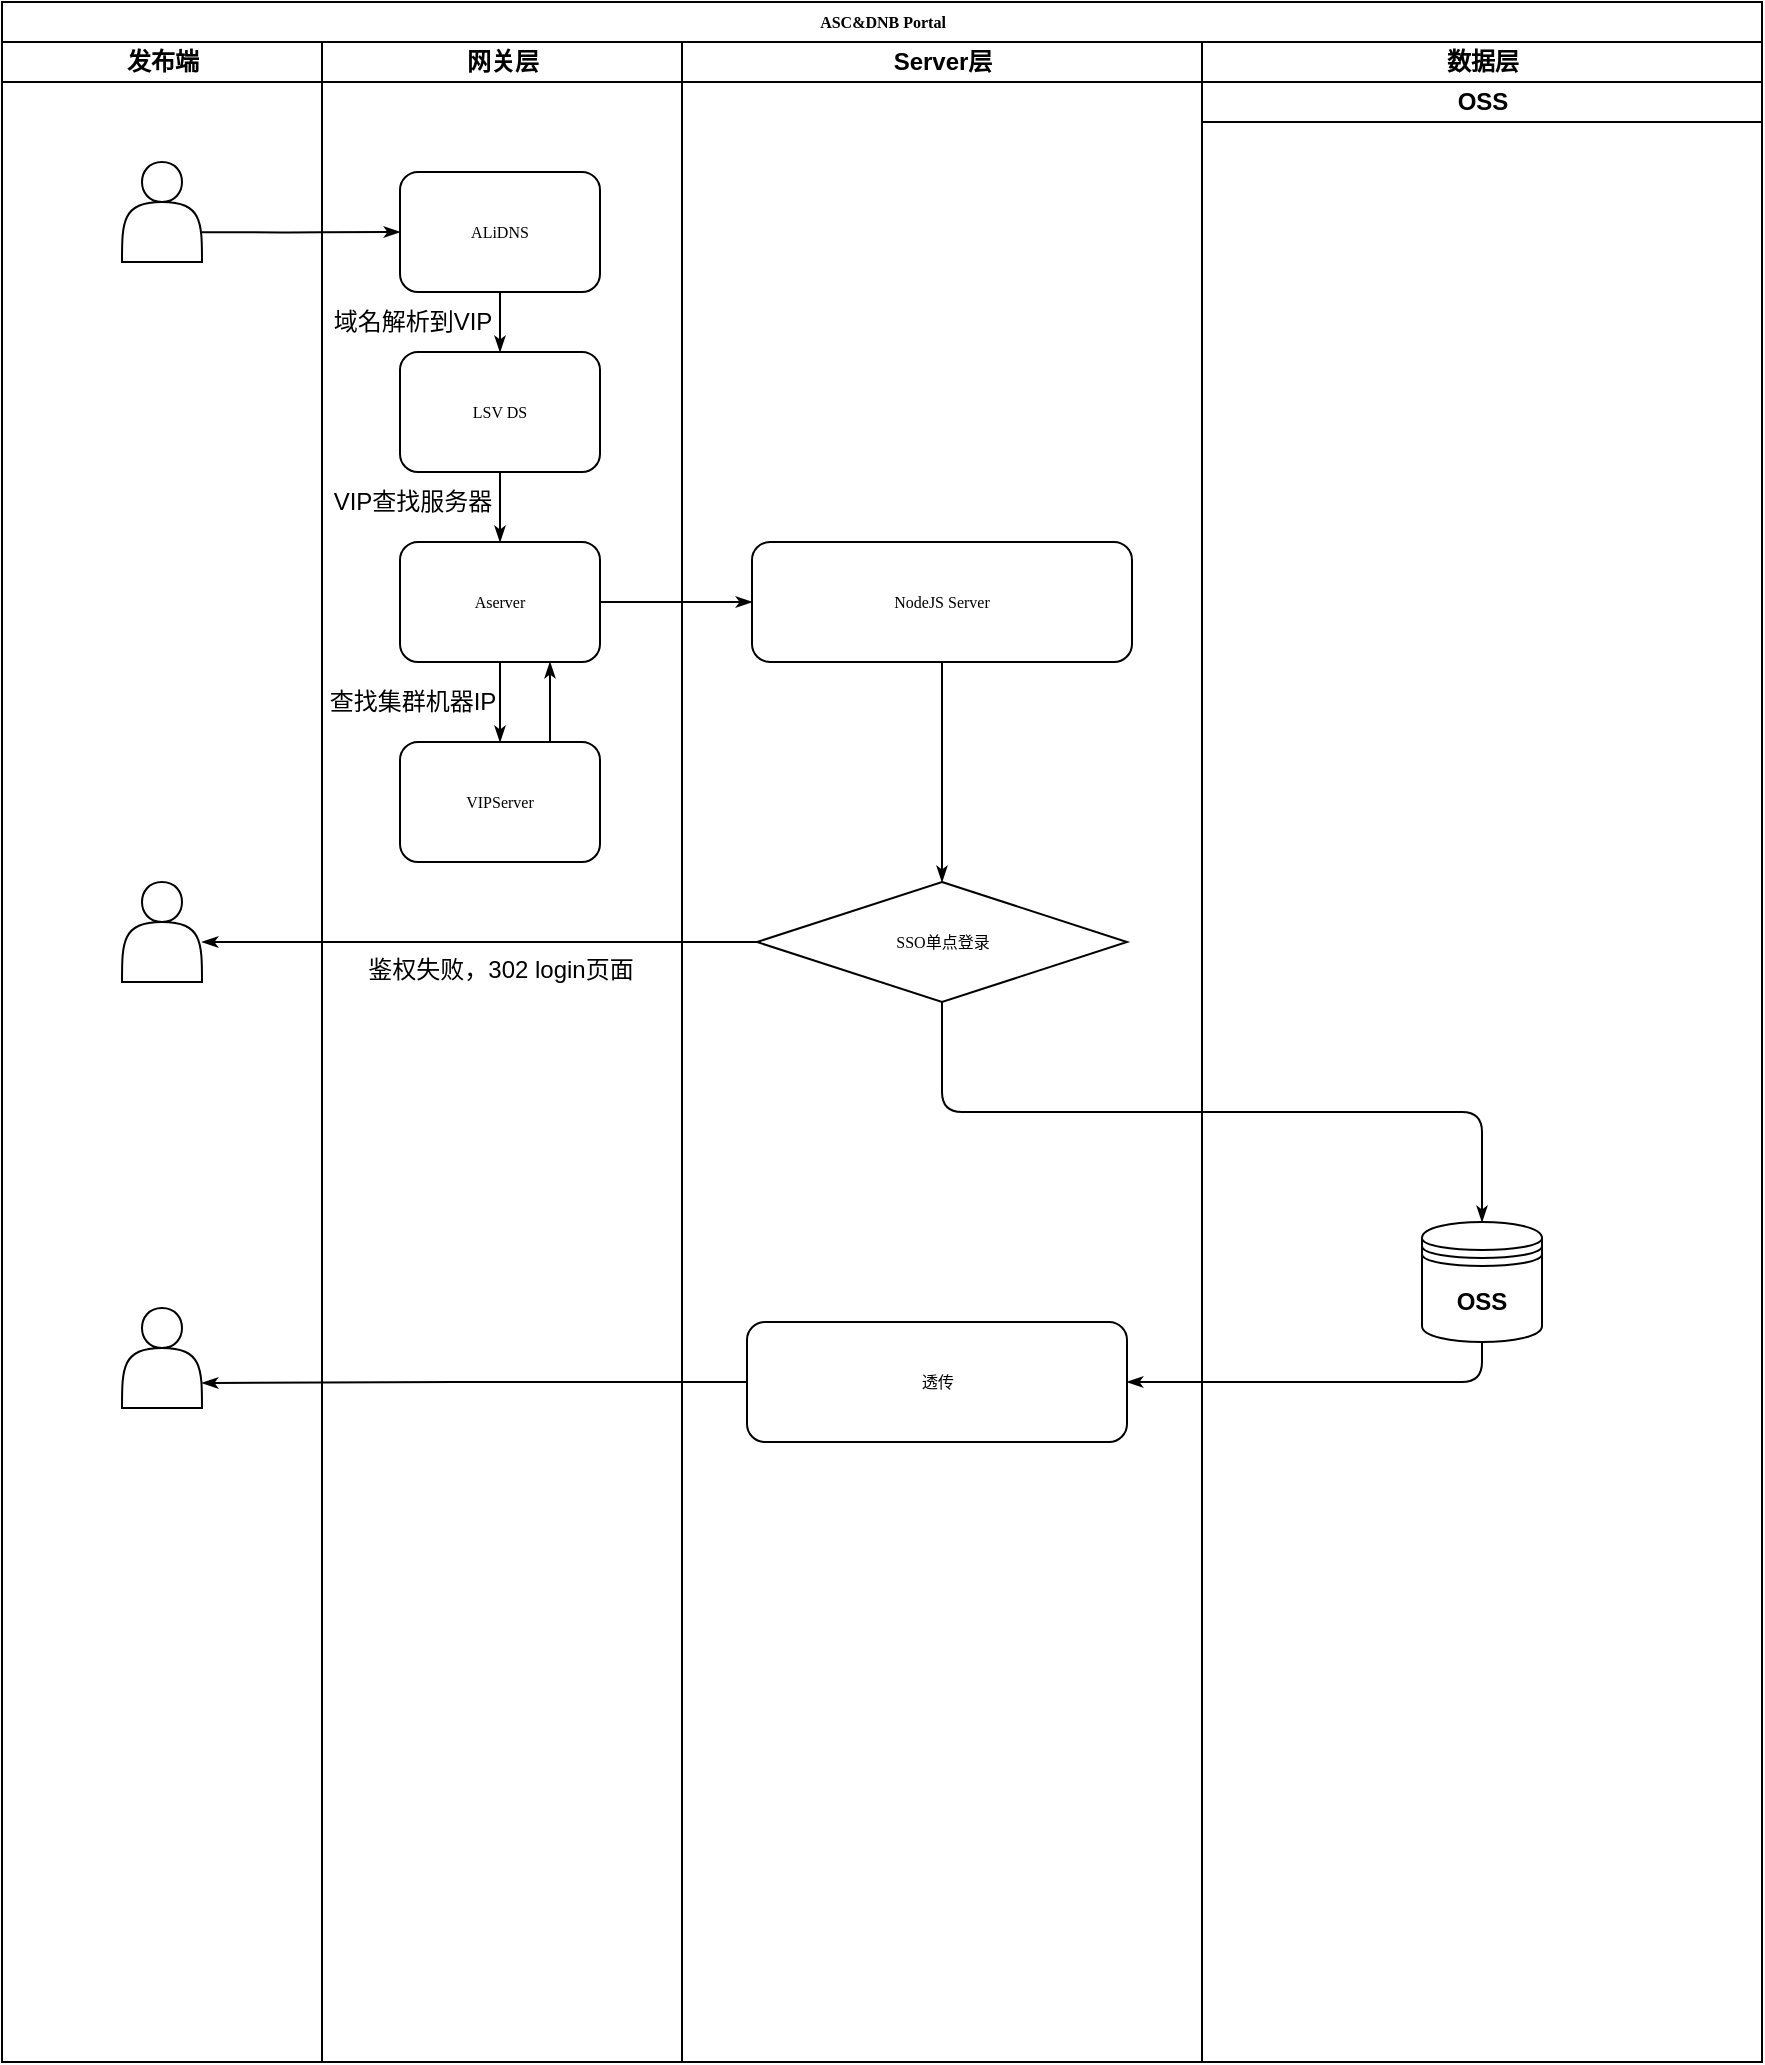 <mxfile version="18.2.0" type="github">
  <diagram name="Page-1" id="74e2e168-ea6b-b213-b513-2b3c1d86103e">
    <mxGraphModel dx="873" dy="512" grid="1" gridSize="10" guides="1" tooltips="1" connect="1" arrows="1" fold="1" page="1" pageScale="1" pageWidth="1100" pageHeight="850" background="none" math="0" shadow="0">
      <root>
        <mxCell id="0" />
        <mxCell id="1" parent="0" />
        <mxCell id="77e6c97f196da883-1" value="ASC&amp;amp;DNB Portal" style="swimlane;html=1;childLayout=stackLayout;startSize=20;rounded=0;shadow=0;labelBackgroundColor=none;strokeWidth=1;fontFamily=Verdana;fontSize=8;align=center;" parent="1" vertex="1">
          <mxGeometry x="70" y="40" width="880" height="1030" as="geometry" />
        </mxCell>
        <mxCell id="77e6c97f196da883-2" value="发布端" style="swimlane;html=1;startSize=20;" parent="77e6c97f196da883-1" vertex="1">
          <mxGeometry y="20" width="160" height="1010" as="geometry" />
        </mxCell>
        <mxCell id="hVIOwAaKkfjhpu5tAFnX-1" value="" style="shape=actor;whiteSpace=wrap;html=1;" parent="77e6c97f196da883-2" vertex="1">
          <mxGeometry x="60" y="60" width="40" height="50" as="geometry" />
        </mxCell>
        <mxCell id="hVIOwAaKkfjhpu5tAFnX-23" value="" style="shape=actor;whiteSpace=wrap;html=1;" parent="77e6c97f196da883-2" vertex="1">
          <mxGeometry x="60" y="633" width="40" height="50" as="geometry" />
        </mxCell>
        <mxCell id="hVIOwAaKkfjhpu5tAFnX-60" value="" style="shape=actor;whiteSpace=wrap;html=1;" parent="77e6c97f196da883-2" vertex="1">
          <mxGeometry x="60" y="420" width="40" height="50" as="geometry" />
        </mxCell>
        <mxCell id="77e6c97f196da883-26" style="edgeStyle=orthogonalEdgeStyle;rounded=1;html=1;labelBackgroundColor=none;startArrow=none;startFill=0;startSize=5;endArrow=classicThin;endFill=1;endSize=5;jettySize=auto;orthogonalLoop=1;strokeWidth=1;fontFamily=Verdana;fontSize=8;exitX=0.999;exitY=0.703;exitDx=0;exitDy=0;exitPerimeter=0;" parent="77e6c97f196da883-1" source="hVIOwAaKkfjhpu5tAFnX-1" target="77e6c97f196da883-11" edge="1">
          <mxGeometry relative="1" as="geometry">
            <mxPoint x="120" y="115" as="sourcePoint" />
          </mxGeometry>
        </mxCell>
        <mxCell id="77e6c97f196da883-39" style="edgeStyle=orthogonalEdgeStyle;rounded=1;html=1;labelBackgroundColor=none;startArrow=none;startFill=0;startSize=5;endArrow=classicThin;endFill=1;endSize=5;jettySize=auto;orthogonalLoop=1;strokeWidth=1;fontFamily=Verdana;fontSize=8" parent="77e6c97f196da883-1" edge="1">
          <mxGeometry relative="1" as="geometry">
            <mxPoint x="600" y="690" as="sourcePoint" />
          </mxGeometry>
        </mxCell>
        <mxCell id="77e6c97f196da883-40" style="edgeStyle=orthogonalEdgeStyle;rounded=1;html=1;labelBackgroundColor=none;startArrow=none;startFill=0;startSize=5;endArrow=classicThin;endFill=1;endSize=5;jettySize=auto;orthogonalLoop=1;strokeWidth=1;fontFamily=Verdana;fontSize=8" parent="77e6c97f196da883-1" edge="1">
          <mxGeometry relative="1" as="geometry">
            <mxPoint x="770" y="690" as="sourcePoint" />
          </mxGeometry>
        </mxCell>
        <mxCell id="107ba76e4e335f99-1" style="edgeStyle=orthogonalEdgeStyle;rounded=1;html=1;labelBackgroundColor=none;startArrow=none;startFill=0;startSize=5;endArrow=classicThin;endFill=1;endSize=5;jettySize=auto;orthogonalLoop=1;strokeWidth=1;fontFamily=Verdana;fontSize=8" parent="77e6c97f196da883-1" edge="1">
          <mxGeometry relative="1" as="geometry">
            <mxPoint x="610" y="450" as="sourcePoint" />
          </mxGeometry>
        </mxCell>
        <mxCell id="107ba76e4e335f99-3" style="edgeStyle=orthogonalEdgeStyle;rounded=1;html=1;labelBackgroundColor=none;startArrow=none;startFill=0;startSize=5;endArrow=classicThin;endFill=1;endSize=5;jettySize=auto;orthogonalLoop=1;strokeColor=#000000;strokeWidth=1;fontFamily=Verdana;fontSize=8;fontColor=#000000;" parent="77e6c97f196da883-1" edge="1">
          <mxGeometry relative="1" as="geometry">
            <mxPoint x="610" y="610" as="targetPoint" />
          </mxGeometry>
        </mxCell>
        <mxCell id="77e6c97f196da883-3" value="网关层" style="swimlane;html=1;startSize=20;" parent="77e6c97f196da883-1" vertex="1">
          <mxGeometry x="160" y="20" width="180" height="1010" as="geometry" />
        </mxCell>
        <mxCell id="77e6c97f196da883-11" value="ALiDNS" style="rounded=1;whiteSpace=wrap;html=1;shadow=0;labelBackgroundColor=none;strokeWidth=1;fontFamily=Verdana;fontSize=8;align=center;" parent="77e6c97f196da883-3" vertex="1">
          <mxGeometry x="39" y="65" width="100" height="60" as="geometry" />
        </mxCell>
        <mxCell id="77e6c97f196da883-9" value="LSV DS" style="rounded=1;whiteSpace=wrap;html=1;shadow=0;labelBackgroundColor=none;strokeWidth=1;fontFamily=Verdana;fontSize=8;align=center;" parent="77e6c97f196da883-3" vertex="1">
          <mxGeometry x="39" y="155" width="100" height="60" as="geometry" />
        </mxCell>
        <mxCell id="hVIOwAaKkfjhpu5tAFnX-2" style="edgeStyle=orthogonalEdgeStyle;rounded=1;html=1;labelBackgroundColor=none;startArrow=none;startFill=0;startSize=5;endArrow=classicThin;endFill=1;endSize=5;jettySize=auto;orthogonalLoop=1;strokeWidth=1;fontFamily=Verdana;fontSize=8;exitX=0.5;exitY=1;exitDx=0;exitDy=0;entryX=0.5;entryY=0;entryDx=0;entryDy=0;" parent="77e6c97f196da883-3" source="77e6c97f196da883-11" target="77e6c97f196da883-9" edge="1">
          <mxGeometry relative="1" as="geometry">
            <mxPoint x="259" y="214" as="sourcePoint" />
            <mxPoint x="89" y="150" as="targetPoint" />
          </mxGeometry>
        </mxCell>
        <mxCell id="hVIOwAaKkfjhpu5tAFnX-3" value="Aserver" style="rounded=1;whiteSpace=wrap;html=1;shadow=0;labelBackgroundColor=none;strokeWidth=1;fontFamily=Verdana;fontSize=8;align=center;" parent="77e6c97f196da883-3" vertex="1">
          <mxGeometry x="39" y="250" width="100" height="60" as="geometry" />
        </mxCell>
        <mxCell id="hVIOwAaKkfjhpu5tAFnX-4" style="edgeStyle=orthogonalEdgeStyle;rounded=1;html=1;labelBackgroundColor=none;startArrow=none;startFill=0;startSize=5;endArrow=classicThin;endFill=1;endSize=5;jettySize=auto;orthogonalLoop=1;strokeWidth=1;fontFamily=Verdana;fontSize=8;exitX=0.5;exitY=1;exitDx=0;exitDy=0;entryX=0.5;entryY=0;entryDx=0;entryDy=0;" parent="77e6c97f196da883-3" source="77e6c97f196da883-9" target="hVIOwAaKkfjhpu5tAFnX-3" edge="1">
          <mxGeometry relative="1" as="geometry">
            <mxPoint x="99" y="135" as="sourcePoint" />
            <mxPoint x="99" y="165" as="targetPoint" />
          </mxGeometry>
        </mxCell>
        <mxCell id="hVIOwAaKkfjhpu5tAFnX-5" value="VIPServer" style="rounded=1;whiteSpace=wrap;html=1;shadow=0;labelBackgroundColor=none;strokeWidth=1;fontFamily=Verdana;fontSize=8;align=center;" parent="77e6c97f196da883-3" vertex="1">
          <mxGeometry x="39" y="350" width="100" height="60" as="geometry" />
        </mxCell>
        <mxCell id="hVIOwAaKkfjhpu5tAFnX-6" style="edgeStyle=orthogonalEdgeStyle;rounded=1;html=1;labelBackgroundColor=none;startArrow=none;startFill=0;startSize=5;endArrow=classicThin;endFill=1;endSize=5;jettySize=auto;orthogonalLoop=1;strokeWidth=1;fontFamily=Verdana;fontSize=8;exitX=0.5;exitY=1;exitDx=0;exitDy=0;" parent="77e6c97f196da883-3" source="hVIOwAaKkfjhpu5tAFnX-3" target="hVIOwAaKkfjhpu5tAFnX-5" edge="1">
          <mxGeometry relative="1" as="geometry">
            <mxPoint x="99" y="225" as="sourcePoint" />
            <mxPoint x="99" y="260" as="targetPoint" />
          </mxGeometry>
        </mxCell>
        <mxCell id="hVIOwAaKkfjhpu5tAFnX-8" value="域名解析到VIP" style="text;html=1;align=center;verticalAlign=middle;resizable=0;points=[];autosize=1;strokeColor=none;fillColor=none;" parent="77e6c97f196da883-3" vertex="1">
          <mxGeometry y="130" width="90" height="20" as="geometry" />
        </mxCell>
        <mxCell id="hVIOwAaKkfjhpu5tAFnX-9" value="VIP查找服务器" style="text;html=1;align=center;verticalAlign=middle;resizable=0;points=[];autosize=1;strokeColor=none;fillColor=none;" parent="77e6c97f196da883-3" vertex="1">
          <mxGeometry y="220" width="90" height="20" as="geometry" />
        </mxCell>
        <mxCell id="hVIOwAaKkfjhpu5tAFnX-10" value="查找集群机器IP" style="text;html=1;align=center;verticalAlign=middle;resizable=0;points=[];autosize=1;strokeColor=none;fillColor=none;" parent="77e6c97f196da883-3" vertex="1">
          <mxGeometry x="-5" y="320" width="100" height="20" as="geometry" />
        </mxCell>
        <mxCell id="hVIOwAaKkfjhpu5tAFnX-11" style="edgeStyle=orthogonalEdgeStyle;rounded=1;html=1;labelBackgroundColor=none;startArrow=none;startFill=0;startSize=5;endArrow=classicThin;endFill=1;endSize=5;jettySize=auto;orthogonalLoop=1;strokeWidth=1;fontFamily=Verdana;fontSize=8;exitX=0.75;exitY=0;exitDx=0;exitDy=0;entryX=0.75;entryY=1;entryDx=0;entryDy=0;" parent="77e6c97f196da883-3" source="hVIOwAaKkfjhpu5tAFnX-5" target="hVIOwAaKkfjhpu5tAFnX-3" edge="1">
          <mxGeometry relative="1" as="geometry">
            <mxPoint x="149" y="390" as="sourcePoint" />
            <mxPoint x="220" y="390" as="targetPoint" />
          </mxGeometry>
        </mxCell>
        <mxCell id="hVIOwAaKkfjhpu5tAFnX-59" value="鉴权失败，302 login页面" style="text;html=1;align=center;verticalAlign=middle;resizable=0;points=[];autosize=1;strokeColor=none;fillColor=none;" parent="77e6c97f196da883-3" vertex="1">
          <mxGeometry x="14" y="454" width="150" height="20" as="geometry" />
        </mxCell>
        <mxCell id="77e6c97f196da883-4" value="Server层" style="swimlane;html=1;startSize=20;" parent="77e6c97f196da883-1" vertex="1">
          <mxGeometry x="340" y="20" width="260" height="1010" as="geometry" />
        </mxCell>
        <mxCell id="77e6c97f196da883-14" value="NodeJS Server" style="rounded=1;whiteSpace=wrap;html=1;shadow=0;labelBackgroundColor=none;strokeWidth=1;fontFamily=Verdana;fontSize=8;align=center;" parent="77e6c97f196da883-4" vertex="1">
          <mxGeometry x="35" y="250" width="190" height="60" as="geometry" />
        </mxCell>
        <mxCell id="hVIOwAaKkfjhpu5tAFnX-14" style="edgeStyle=orthogonalEdgeStyle;rounded=1;html=1;labelBackgroundColor=none;startArrow=none;startFill=0;startSize=5;endArrow=classicThin;endFill=1;endSize=5;jettySize=auto;orthogonalLoop=1;strokeWidth=1;fontFamily=Verdana;fontSize=8;exitX=0.5;exitY=1;exitDx=0;exitDy=0;entryX=0.5;entryY=0;entryDx=0;entryDy=0;" parent="77e6c97f196da883-4" source="77e6c97f196da883-14" target="hVIOwAaKkfjhpu5tAFnX-56" edge="1">
          <mxGeometry relative="1" as="geometry">
            <mxPoint x="-31" y="290" as="sourcePoint" />
            <mxPoint x="40" y="290" as="targetPoint" />
          </mxGeometry>
        </mxCell>
        <mxCell id="hVIOwAaKkfjhpu5tAFnX-56" value="SSO单点登录" style="rhombus;whiteSpace=wrap;html=1;rounded=0;shadow=0;labelBackgroundColor=none;strokeWidth=1;fontFamily=Verdana;fontSize=8;align=center;" parent="77e6c97f196da883-4" vertex="1">
          <mxGeometry x="37.5" y="420" width="185" height="60" as="geometry" />
        </mxCell>
        <mxCell id="t46KUz3yKEzvyILG9cqa-2" value="透传" style="rounded=1;whiteSpace=wrap;html=1;shadow=0;labelBackgroundColor=none;strokeWidth=1;fontFamily=Verdana;fontSize=8;align=center;" parent="77e6c97f196da883-4" vertex="1">
          <mxGeometry x="32.5" y="640" width="190" height="60" as="geometry" />
        </mxCell>
        <mxCell id="hVIOwAaKkfjhpu5tAFnX-7" style="edgeStyle=orthogonalEdgeStyle;rounded=1;html=1;labelBackgroundColor=none;startArrow=none;startFill=0;startSize=5;endArrow=classicThin;endFill=1;endSize=5;jettySize=auto;orthogonalLoop=1;strokeWidth=1;fontFamily=Verdana;fontSize=8;exitX=1;exitY=0.5;exitDx=0;exitDy=0;entryX=0;entryY=0.5;entryDx=0;entryDy=0;" parent="77e6c97f196da883-1" source="hVIOwAaKkfjhpu5tAFnX-3" target="77e6c97f196da883-14" edge="1">
          <mxGeometry relative="1" as="geometry">
            <mxPoint x="250" y="340" as="sourcePoint" />
            <mxPoint x="250" y="380" as="targetPoint" />
          </mxGeometry>
        </mxCell>
        <mxCell id="hVIOwAaKkfjhpu5tAFnX-28" value="数据层" style="swimlane;html=1;startSize=20;" parent="77e6c97f196da883-1" vertex="1">
          <mxGeometry x="600" y="20" width="280" height="1010" as="geometry" />
        </mxCell>
        <mxCell id="hVIOwAaKkfjhpu5tAFnX-37" value="OSS" style="swimlane;html=1;startSize=20;" parent="hVIOwAaKkfjhpu5tAFnX-28" vertex="1">
          <mxGeometry y="20" width="280" height="990" as="geometry" />
        </mxCell>
        <mxCell id="hVIOwAaKkfjhpu5tAFnX-39" value="&lt;span style=&quot;font-weight: 700;&quot;&gt;OSS&lt;/span&gt;" style="shape=datastore;whiteSpace=wrap;html=1;" parent="hVIOwAaKkfjhpu5tAFnX-37" vertex="1">
          <mxGeometry x="110" y="570" width="60" height="60" as="geometry" />
        </mxCell>
        <mxCell id="hVIOwAaKkfjhpu5tAFnX-44" style="edgeStyle=orthogonalEdgeStyle;rounded=1;html=1;labelBackgroundColor=none;startArrow=none;startFill=0;startSize=5;endArrow=classicThin;endFill=1;endSize=5;jettySize=auto;orthogonalLoop=1;strokeWidth=1;fontFamily=Verdana;fontSize=8;exitX=0.5;exitY=1;exitDx=0;exitDy=0;entryX=1;entryY=0.5;entryDx=0;entryDy=0;" parent="77e6c97f196da883-1" source="hVIOwAaKkfjhpu5tAFnX-39" target="t46KUz3yKEzvyILG9cqa-2" edge="1">
          <mxGeometry relative="1" as="geometry">
            <mxPoint x="400" y="520.0" as="sourcePoint" />
            <mxPoint x="530" y="685" as="targetPoint" />
            <Array as="points">
              <mxPoint x="740" y="690" />
            </Array>
          </mxGeometry>
        </mxCell>
        <mxCell id="hVIOwAaKkfjhpu5tAFnX-62" style="edgeStyle=orthogonalEdgeStyle;rounded=1;html=1;labelBackgroundColor=none;startArrow=none;startFill=0;startSize=5;endArrow=classicThin;endFill=1;endSize=5;jettySize=auto;orthogonalLoop=1;strokeWidth=1;fontFamily=Verdana;fontSize=8;exitX=0.5;exitY=1;exitDx=0;exitDy=0;entryX=0.5;entryY=0;entryDx=0;entryDy=0;" parent="77e6c97f196da883-1" source="hVIOwAaKkfjhpu5tAFnX-56" target="hVIOwAaKkfjhpu5tAFnX-39" edge="1">
          <mxGeometry relative="1" as="geometry">
            <mxPoint x="480" y="340" as="sourcePoint" />
            <mxPoint x="480" y="450" as="targetPoint" />
          </mxGeometry>
        </mxCell>
        <mxCell id="t46KUz3yKEzvyILG9cqa-3" style="edgeStyle=orthogonalEdgeStyle;rounded=1;html=1;labelBackgroundColor=none;startArrow=none;startFill=0;startSize=5;endArrow=classicThin;endFill=1;endSize=5;jettySize=auto;orthogonalLoop=1;strokeWidth=1;fontFamily=Verdana;fontSize=8;exitX=0;exitY=0.5;exitDx=0;exitDy=0;entryX=1;entryY=0.75;entryDx=0;entryDy=0;" parent="77e6c97f196da883-1" source="t46KUz3yKEzvyILG9cqa-2" target="hVIOwAaKkfjhpu5tAFnX-23" edge="1">
          <mxGeometry relative="1" as="geometry">
            <mxPoint x="480" y="340" as="sourcePoint" />
            <mxPoint x="260" y="550" as="targetPoint" />
          </mxGeometry>
        </mxCell>
        <mxCell id="hVIOwAaKkfjhpu5tAFnX-58" style="edgeStyle=orthogonalEdgeStyle;rounded=1;html=1;labelBackgroundColor=none;startArrow=none;startFill=0;startSize=5;endArrow=classicThin;endFill=1;endSize=5;jettySize=auto;orthogonalLoop=1;strokeWidth=1;fontFamily=Verdana;fontSize=8;exitX=0;exitY=0.5;exitDx=0;exitDy=0;" parent="1" source="hVIOwAaKkfjhpu5tAFnX-56" edge="1">
          <mxGeometry relative="1" as="geometry">
            <mxPoint x="550" y="380" as="sourcePoint" />
            <mxPoint x="170" y="510" as="targetPoint" />
          </mxGeometry>
        </mxCell>
      </root>
    </mxGraphModel>
  </diagram>
</mxfile>
